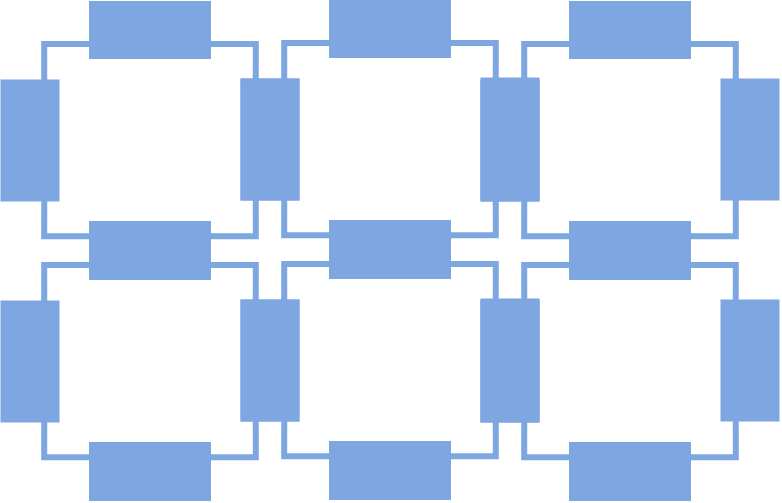 <mxfile version="21.4.0" type="device">
  <diagram name="Page-1" id="oL0eZGH5eensEGQ6-rVe">
    <mxGraphModel dx="980" dy="566" grid="1" gridSize="10" guides="1" tooltips="1" connect="1" arrows="1" fold="1" page="1" pageScale="1" pageWidth="827" pageHeight="1169" math="0" shadow="0">
      <root>
        <mxCell id="0" />
        <mxCell id="1" parent="0" />
        <mxCell id="VjrMN6myHZ9YJszXmR57-190" style="edgeStyle=orthogonalEdgeStyle;shape=connector;rounded=0;orthogonalLoop=1;jettySize=auto;html=1;exitX=0;exitY=0.75;exitDx=0;exitDy=0;entryX=0;entryY=0.25;entryDx=0;entryDy=0;labelBackgroundColor=default;strokeColor=#7EA6E0;strokeWidth=3;fontFamily=Helvetica;fontSize=11;fontColor=default;endArrow=none;endFill=0;" edge="1" parent="1" source="VjrMN6myHZ9YJszXmR57-185" target="VjrMN6myHZ9YJszXmR57-188">
          <mxGeometry relative="1" as="geometry" />
        </mxCell>
        <mxCell id="VjrMN6myHZ9YJszXmR57-191" style="edgeStyle=orthogonalEdgeStyle;shape=connector;rounded=0;orthogonalLoop=1;jettySize=auto;html=1;exitX=1;exitY=0.75;exitDx=0;exitDy=0;entryX=0;entryY=0.75;entryDx=0;entryDy=0;labelBackgroundColor=default;strokeColor=#7EA6E0;strokeWidth=3;fontFamily=Helvetica;fontSize=11;fontColor=default;endArrow=none;endFill=0;" edge="1" parent="1" source="VjrMN6myHZ9YJszXmR57-185" target="VjrMN6myHZ9YJszXmR57-189">
          <mxGeometry relative="1" as="geometry" />
        </mxCell>
        <mxCell id="VjrMN6myHZ9YJszXmR57-185" value="" style="rounded=0;whiteSpace=wrap;html=1;fillColor=#7EA6E0;strokeColor=#7EA6E0;movable=1;resizable=1;rotatable=1;deletable=1;editable=1;locked=0;connectable=1;rotation=0;" vertex="1" parent="1">
          <mxGeometry x="210" y="530" width="60" height="28" as="geometry" />
        </mxCell>
        <mxCell id="VjrMN6myHZ9YJszXmR57-193" style="edgeStyle=orthogonalEdgeStyle;shape=connector;rounded=0;orthogonalLoop=1;jettySize=auto;html=1;exitX=0;exitY=0.25;exitDx=0;exitDy=0;entryX=1;entryY=0.25;entryDx=0;entryDy=0;labelBackgroundColor=default;strokeColor=#7EA6E0;strokeWidth=3;fontFamily=Helvetica;fontSize=11;fontColor=default;endArrow=none;endFill=0;" edge="1" parent="1" source="VjrMN6myHZ9YJszXmR57-187" target="VjrMN6myHZ9YJszXmR57-188">
          <mxGeometry relative="1" as="geometry" />
        </mxCell>
        <mxCell id="VjrMN6myHZ9YJszXmR57-195" style="edgeStyle=orthogonalEdgeStyle;shape=connector;rounded=0;orthogonalLoop=1;jettySize=auto;html=1;exitX=1;exitY=0.25;exitDx=0;exitDy=0;entryX=1;entryY=0.75;entryDx=0;entryDy=0;labelBackgroundColor=default;strokeColor=#7EA6E0;strokeWidth=3;fontFamily=Helvetica;fontSize=11;fontColor=default;endArrow=none;endFill=0;" edge="1" parent="1" source="VjrMN6myHZ9YJszXmR57-187" target="VjrMN6myHZ9YJszXmR57-189">
          <mxGeometry relative="1" as="geometry" />
        </mxCell>
        <mxCell id="VjrMN6myHZ9YJszXmR57-187" value="" style="rounded=0;whiteSpace=wrap;html=1;fillColor=#7EA6E0;strokeColor=#7EA6E0;movable=1;resizable=1;rotatable=1;deletable=1;editable=1;locked=0;connectable=1;rotation=0;" vertex="1" parent="1">
          <mxGeometry x="210" y="640" width="60" height="28.5" as="geometry" />
        </mxCell>
        <mxCell id="VjrMN6myHZ9YJszXmR57-188" value="" style="rounded=0;whiteSpace=wrap;html=1;fillColor=#7EA6E0;strokeColor=#7EA6E0;movable=1;resizable=1;rotatable=1;deletable=1;editable=1;locked=0;connectable=1;rotation=90;" vertex="1" parent="1">
          <mxGeometry x="150" y="585" width="60" height="28.5" as="geometry" />
        </mxCell>
        <mxCell id="VjrMN6myHZ9YJszXmR57-189" value="" style="rounded=0;whiteSpace=wrap;html=1;fillColor=#7EA6E0;strokeColor=#7EA6E0;movable=1;resizable=1;rotatable=1;deletable=1;editable=1;locked=0;connectable=1;rotation=90;" vertex="1" parent="1">
          <mxGeometry x="270" y="584.5" width="60" height="28.5" as="geometry" />
        </mxCell>
        <mxCell id="VjrMN6myHZ9YJszXmR57-196" style="edgeStyle=orthogonalEdgeStyle;shape=connector;rounded=0;orthogonalLoop=1;jettySize=auto;html=1;exitX=0;exitY=0.75;exitDx=0;exitDy=0;entryX=0;entryY=0.25;entryDx=0;entryDy=0;labelBackgroundColor=default;strokeColor=#7EA6E0;strokeWidth=3;fontFamily=Helvetica;fontSize=11;fontColor=default;endArrow=none;endFill=0;" edge="1" parent="1" source="VjrMN6myHZ9YJszXmR57-198" target="VjrMN6myHZ9YJszXmR57-202">
          <mxGeometry relative="1" as="geometry" />
        </mxCell>
        <mxCell id="VjrMN6myHZ9YJszXmR57-197" style="edgeStyle=orthogonalEdgeStyle;shape=connector;rounded=0;orthogonalLoop=1;jettySize=auto;html=1;exitX=1;exitY=0.75;exitDx=0;exitDy=0;entryX=0;entryY=0.75;entryDx=0;entryDy=0;labelBackgroundColor=default;strokeColor=#7EA6E0;strokeWidth=3;fontFamily=Helvetica;fontSize=11;fontColor=default;endArrow=none;endFill=0;" edge="1" parent="1" source="VjrMN6myHZ9YJszXmR57-198" target="VjrMN6myHZ9YJszXmR57-203">
          <mxGeometry relative="1" as="geometry" />
        </mxCell>
        <mxCell id="VjrMN6myHZ9YJszXmR57-198" value="" style="rounded=0;whiteSpace=wrap;html=1;fillColor=#7EA6E0;strokeColor=#7EA6E0;movable=1;resizable=1;rotatable=1;deletable=1;editable=1;locked=0;connectable=1;rotation=0;" vertex="1" parent="1">
          <mxGeometry x="330" y="529.5" width="60" height="28" as="geometry" />
        </mxCell>
        <mxCell id="VjrMN6myHZ9YJszXmR57-199" style="edgeStyle=orthogonalEdgeStyle;shape=connector;rounded=0;orthogonalLoop=1;jettySize=auto;html=1;exitX=0;exitY=0.25;exitDx=0;exitDy=0;entryX=1;entryY=0.25;entryDx=0;entryDy=0;labelBackgroundColor=default;strokeColor=#7EA6E0;strokeWidth=3;fontFamily=Helvetica;fontSize=11;fontColor=default;endArrow=none;endFill=0;" edge="1" parent="1" source="VjrMN6myHZ9YJszXmR57-201" target="VjrMN6myHZ9YJszXmR57-202">
          <mxGeometry relative="1" as="geometry" />
        </mxCell>
        <mxCell id="VjrMN6myHZ9YJszXmR57-200" style="edgeStyle=orthogonalEdgeStyle;shape=connector;rounded=0;orthogonalLoop=1;jettySize=auto;html=1;exitX=1;exitY=0.25;exitDx=0;exitDy=0;entryX=1;entryY=0.75;entryDx=0;entryDy=0;labelBackgroundColor=default;strokeColor=#7EA6E0;strokeWidth=3;fontFamily=Helvetica;fontSize=11;fontColor=default;endArrow=none;endFill=0;" edge="1" parent="1" source="VjrMN6myHZ9YJszXmR57-201" target="VjrMN6myHZ9YJszXmR57-203">
          <mxGeometry relative="1" as="geometry" />
        </mxCell>
        <mxCell id="VjrMN6myHZ9YJszXmR57-201" value="" style="rounded=0;whiteSpace=wrap;html=1;fillColor=#7EA6E0;strokeColor=#7EA6E0;movable=1;resizable=1;rotatable=1;deletable=1;editable=1;locked=0;connectable=1;rotation=0;" vertex="1" parent="1">
          <mxGeometry x="330" y="639.5" width="60" height="28.5" as="geometry" />
        </mxCell>
        <mxCell id="VjrMN6myHZ9YJszXmR57-202" value="" style="rounded=0;whiteSpace=wrap;html=1;fillColor=#7EA6E0;strokeColor=#7EA6E0;movable=1;resizable=1;rotatable=1;deletable=1;editable=1;locked=0;connectable=1;rotation=90;" vertex="1" parent="1">
          <mxGeometry x="270" y="584.5" width="60" height="28.5" as="geometry" />
        </mxCell>
        <mxCell id="VjrMN6myHZ9YJszXmR57-203" value="" style="rounded=0;whiteSpace=wrap;html=1;fillColor=#7EA6E0;strokeColor=#7EA6E0;movable=1;resizable=1;rotatable=1;deletable=1;editable=1;locked=0;connectable=1;rotation=90;" vertex="1" parent="1">
          <mxGeometry x="390" y="584" width="60" height="28.5" as="geometry" />
        </mxCell>
        <mxCell id="VjrMN6myHZ9YJszXmR57-212" style="edgeStyle=orthogonalEdgeStyle;shape=connector;rounded=0;orthogonalLoop=1;jettySize=auto;html=1;exitX=0;exitY=0.75;exitDx=0;exitDy=0;entryX=0;entryY=0.25;entryDx=0;entryDy=0;labelBackgroundColor=default;strokeColor=#7EA6E0;strokeWidth=3;fontFamily=Helvetica;fontSize=11;fontColor=default;endArrow=none;endFill=0;" edge="1" parent="1" source="VjrMN6myHZ9YJszXmR57-214" target="VjrMN6myHZ9YJszXmR57-218">
          <mxGeometry relative="1" as="geometry" />
        </mxCell>
        <mxCell id="VjrMN6myHZ9YJszXmR57-213" style="edgeStyle=orthogonalEdgeStyle;shape=connector;rounded=0;orthogonalLoop=1;jettySize=auto;html=1;exitX=1;exitY=0.75;exitDx=0;exitDy=0;entryX=0;entryY=0.75;entryDx=0;entryDy=0;labelBackgroundColor=default;strokeColor=#7EA6E0;strokeWidth=3;fontFamily=Helvetica;fontSize=11;fontColor=default;endArrow=none;endFill=0;" edge="1" parent="1" source="VjrMN6myHZ9YJszXmR57-214" target="VjrMN6myHZ9YJszXmR57-219">
          <mxGeometry relative="1" as="geometry" />
        </mxCell>
        <mxCell id="VjrMN6myHZ9YJszXmR57-214" value="" style="rounded=0;whiteSpace=wrap;html=1;fillColor=#7EA6E0;strokeColor=#7EA6E0;movable=1;resizable=1;rotatable=1;deletable=1;editable=1;locked=0;connectable=1;rotation=0;" vertex="1" parent="1">
          <mxGeometry x="210" y="640.5" width="60" height="28" as="geometry" />
        </mxCell>
        <mxCell id="VjrMN6myHZ9YJszXmR57-215" style="edgeStyle=orthogonalEdgeStyle;shape=connector;rounded=0;orthogonalLoop=1;jettySize=auto;html=1;exitX=0;exitY=0.25;exitDx=0;exitDy=0;entryX=1;entryY=0.25;entryDx=0;entryDy=0;labelBackgroundColor=default;strokeColor=#7EA6E0;strokeWidth=3;fontFamily=Helvetica;fontSize=11;fontColor=default;endArrow=none;endFill=0;" edge="1" parent="1" source="VjrMN6myHZ9YJszXmR57-217" target="VjrMN6myHZ9YJszXmR57-218">
          <mxGeometry relative="1" as="geometry" />
        </mxCell>
        <mxCell id="VjrMN6myHZ9YJszXmR57-216" style="edgeStyle=orthogonalEdgeStyle;shape=connector;rounded=0;orthogonalLoop=1;jettySize=auto;html=1;exitX=1;exitY=0.25;exitDx=0;exitDy=0;entryX=1;entryY=0.75;entryDx=0;entryDy=0;labelBackgroundColor=default;strokeColor=#7EA6E0;strokeWidth=3;fontFamily=Helvetica;fontSize=11;fontColor=default;endArrow=none;endFill=0;" edge="1" parent="1" source="VjrMN6myHZ9YJszXmR57-217" target="VjrMN6myHZ9YJszXmR57-219">
          <mxGeometry relative="1" as="geometry" />
        </mxCell>
        <mxCell id="VjrMN6myHZ9YJszXmR57-217" value="" style="rounded=0;whiteSpace=wrap;html=1;fillColor=#7EA6E0;strokeColor=#7EA6E0;movable=1;resizable=1;rotatable=1;deletable=1;editable=1;locked=0;connectable=1;rotation=0;" vertex="1" parent="1">
          <mxGeometry x="210" y="750.5" width="60" height="28.5" as="geometry" />
        </mxCell>
        <mxCell id="VjrMN6myHZ9YJszXmR57-218" value="" style="rounded=0;whiteSpace=wrap;html=1;fillColor=#7EA6E0;strokeColor=#7EA6E0;movable=1;resizable=1;rotatable=1;deletable=1;editable=1;locked=0;connectable=1;rotation=90;" vertex="1" parent="1">
          <mxGeometry x="150" y="695.5" width="60" height="28.5" as="geometry" />
        </mxCell>
        <mxCell id="VjrMN6myHZ9YJszXmR57-219" value="" style="rounded=0;whiteSpace=wrap;html=1;fillColor=#7EA6E0;strokeColor=#7EA6E0;movable=1;resizable=1;rotatable=1;deletable=1;editable=1;locked=0;connectable=1;rotation=90;" vertex="1" parent="1">
          <mxGeometry x="270" y="695" width="60" height="28.5" as="geometry" />
        </mxCell>
        <mxCell id="VjrMN6myHZ9YJszXmR57-220" style="edgeStyle=orthogonalEdgeStyle;shape=connector;rounded=0;orthogonalLoop=1;jettySize=auto;html=1;exitX=0;exitY=0.75;exitDx=0;exitDy=0;entryX=0;entryY=0.25;entryDx=0;entryDy=0;labelBackgroundColor=default;strokeColor=#7EA6E0;strokeWidth=3;fontFamily=Helvetica;fontSize=11;fontColor=default;endArrow=none;endFill=0;" edge="1" parent="1" source="VjrMN6myHZ9YJszXmR57-222" target="VjrMN6myHZ9YJszXmR57-226">
          <mxGeometry relative="1" as="geometry" />
        </mxCell>
        <mxCell id="VjrMN6myHZ9YJszXmR57-221" style="edgeStyle=orthogonalEdgeStyle;shape=connector;rounded=0;orthogonalLoop=1;jettySize=auto;html=1;exitX=1;exitY=0.75;exitDx=0;exitDy=0;entryX=0;entryY=0.75;entryDx=0;entryDy=0;labelBackgroundColor=default;strokeColor=#7EA6E0;strokeWidth=3;fontFamily=Helvetica;fontSize=11;fontColor=default;endArrow=none;endFill=0;" edge="1" parent="1" source="VjrMN6myHZ9YJszXmR57-222" target="VjrMN6myHZ9YJszXmR57-227">
          <mxGeometry relative="1" as="geometry" />
        </mxCell>
        <mxCell id="VjrMN6myHZ9YJszXmR57-222" value="" style="rounded=0;whiteSpace=wrap;html=1;fillColor=#7EA6E0;strokeColor=#7EA6E0;movable=1;resizable=1;rotatable=1;deletable=1;editable=1;locked=0;connectable=1;rotation=0;" vertex="1" parent="1">
          <mxGeometry x="330" y="640" width="60" height="28" as="geometry" />
        </mxCell>
        <mxCell id="VjrMN6myHZ9YJszXmR57-223" style="edgeStyle=orthogonalEdgeStyle;shape=connector;rounded=0;orthogonalLoop=1;jettySize=auto;html=1;exitX=0;exitY=0.25;exitDx=0;exitDy=0;entryX=1;entryY=0.25;entryDx=0;entryDy=0;labelBackgroundColor=default;strokeColor=#7EA6E0;strokeWidth=3;fontFamily=Helvetica;fontSize=11;fontColor=default;endArrow=none;endFill=0;" edge="1" parent="1" source="VjrMN6myHZ9YJszXmR57-225" target="VjrMN6myHZ9YJszXmR57-226">
          <mxGeometry relative="1" as="geometry" />
        </mxCell>
        <mxCell id="VjrMN6myHZ9YJszXmR57-224" style="edgeStyle=orthogonalEdgeStyle;shape=connector;rounded=0;orthogonalLoop=1;jettySize=auto;html=1;exitX=1;exitY=0.25;exitDx=0;exitDy=0;entryX=1;entryY=0.75;entryDx=0;entryDy=0;labelBackgroundColor=default;strokeColor=#7EA6E0;strokeWidth=3;fontFamily=Helvetica;fontSize=11;fontColor=default;endArrow=none;endFill=0;" edge="1" parent="1" source="VjrMN6myHZ9YJszXmR57-225" target="VjrMN6myHZ9YJszXmR57-227">
          <mxGeometry relative="1" as="geometry" />
        </mxCell>
        <mxCell id="VjrMN6myHZ9YJszXmR57-225" value="" style="rounded=0;whiteSpace=wrap;html=1;fillColor=#7EA6E0;strokeColor=#7EA6E0;movable=1;resizable=1;rotatable=1;deletable=1;editable=1;locked=0;connectable=1;rotation=0;" vertex="1" parent="1">
          <mxGeometry x="330" y="750" width="60" height="28.5" as="geometry" />
        </mxCell>
        <mxCell id="VjrMN6myHZ9YJszXmR57-226" value="" style="rounded=0;whiteSpace=wrap;html=1;fillColor=#7EA6E0;strokeColor=#7EA6E0;movable=1;resizable=1;rotatable=1;deletable=1;editable=1;locked=0;connectable=1;rotation=90;" vertex="1" parent="1">
          <mxGeometry x="270" y="695" width="60" height="28.5" as="geometry" />
        </mxCell>
        <mxCell id="VjrMN6myHZ9YJszXmR57-227" value="" style="rounded=0;whiteSpace=wrap;html=1;fillColor=#7EA6E0;strokeColor=#7EA6E0;movable=1;resizable=1;rotatable=1;deletable=1;editable=1;locked=0;connectable=1;rotation=90;" vertex="1" parent="1">
          <mxGeometry x="390" y="694.5" width="60" height="28.5" as="geometry" />
        </mxCell>
        <mxCell id="VjrMN6myHZ9YJszXmR57-242" value="" style="rounded=0;whiteSpace=wrap;html=1;fillColor=#7EA6E0;strokeColor=#7EA6E0;movable=1;resizable=1;rotatable=1;deletable=1;editable=1;locked=0;connectable=1;rotation=90;" vertex="1" parent="1">
          <mxGeometry x="390" y="585" width="60" height="28.5" as="geometry" />
        </mxCell>
        <mxCell id="VjrMN6myHZ9YJszXmR57-243" style="edgeStyle=orthogonalEdgeStyle;shape=connector;rounded=0;orthogonalLoop=1;jettySize=auto;html=1;exitX=0;exitY=0.75;exitDx=0;exitDy=0;entryX=0;entryY=0.25;entryDx=0;entryDy=0;labelBackgroundColor=default;strokeColor=#7EA6E0;strokeWidth=3;fontFamily=Helvetica;fontSize=11;fontColor=default;endArrow=none;endFill=0;" edge="1" parent="1" source="VjrMN6myHZ9YJszXmR57-245" target="VjrMN6myHZ9YJszXmR57-249">
          <mxGeometry relative="1" as="geometry" />
        </mxCell>
        <mxCell id="VjrMN6myHZ9YJszXmR57-244" style="edgeStyle=orthogonalEdgeStyle;shape=connector;rounded=0;orthogonalLoop=1;jettySize=auto;html=1;exitX=1;exitY=0.75;exitDx=0;exitDy=0;entryX=0;entryY=0.75;entryDx=0;entryDy=0;labelBackgroundColor=default;strokeColor=#7EA6E0;strokeWidth=3;fontFamily=Helvetica;fontSize=11;fontColor=default;endArrow=none;endFill=0;" edge="1" parent="1" source="VjrMN6myHZ9YJszXmR57-245" target="VjrMN6myHZ9YJszXmR57-250">
          <mxGeometry relative="1" as="geometry" />
        </mxCell>
        <mxCell id="VjrMN6myHZ9YJszXmR57-245" value="" style="rounded=0;whiteSpace=wrap;html=1;fillColor=#7EA6E0;strokeColor=#7EA6E0;movable=1;resizable=1;rotatable=1;deletable=1;editable=1;locked=0;connectable=1;rotation=0;" vertex="1" parent="1">
          <mxGeometry x="450" y="530" width="60" height="28" as="geometry" />
        </mxCell>
        <mxCell id="VjrMN6myHZ9YJszXmR57-246" style="edgeStyle=orthogonalEdgeStyle;shape=connector;rounded=0;orthogonalLoop=1;jettySize=auto;html=1;exitX=0;exitY=0.25;exitDx=0;exitDy=0;entryX=1;entryY=0.25;entryDx=0;entryDy=0;labelBackgroundColor=default;strokeColor=#7EA6E0;strokeWidth=3;fontFamily=Helvetica;fontSize=11;fontColor=default;endArrow=none;endFill=0;" edge="1" parent="1" source="VjrMN6myHZ9YJszXmR57-248" target="VjrMN6myHZ9YJszXmR57-249">
          <mxGeometry relative="1" as="geometry" />
        </mxCell>
        <mxCell id="VjrMN6myHZ9YJszXmR57-247" style="edgeStyle=orthogonalEdgeStyle;shape=connector;rounded=0;orthogonalLoop=1;jettySize=auto;html=1;exitX=1;exitY=0.25;exitDx=0;exitDy=0;entryX=1;entryY=0.75;entryDx=0;entryDy=0;labelBackgroundColor=default;strokeColor=#7EA6E0;strokeWidth=3;fontFamily=Helvetica;fontSize=11;fontColor=default;endArrow=none;endFill=0;" edge="1" parent="1" source="VjrMN6myHZ9YJszXmR57-248" target="VjrMN6myHZ9YJszXmR57-250">
          <mxGeometry relative="1" as="geometry" />
        </mxCell>
        <mxCell id="VjrMN6myHZ9YJszXmR57-248" value="" style="rounded=0;whiteSpace=wrap;html=1;fillColor=#7EA6E0;strokeColor=#7EA6E0;movable=1;resizable=1;rotatable=1;deletable=1;editable=1;locked=0;connectable=1;rotation=0;" vertex="1" parent="1">
          <mxGeometry x="450" y="640" width="60" height="28.5" as="geometry" />
        </mxCell>
        <mxCell id="VjrMN6myHZ9YJszXmR57-249" value="" style="rounded=0;whiteSpace=wrap;html=1;fillColor=#7EA6E0;strokeColor=#7EA6E0;movable=1;resizable=1;rotatable=1;deletable=1;editable=1;locked=0;connectable=1;rotation=90;" vertex="1" parent="1">
          <mxGeometry x="390" y="585" width="60" height="28.5" as="geometry" />
        </mxCell>
        <mxCell id="VjrMN6myHZ9YJszXmR57-250" value="" style="rounded=0;whiteSpace=wrap;html=1;fillColor=#7EA6E0;strokeColor=#7EA6E0;movable=1;resizable=1;rotatable=1;deletable=1;editable=1;locked=0;connectable=1;rotation=90;" vertex="1" parent="1">
          <mxGeometry x="510" y="584.5" width="60" height="28.5" as="geometry" />
        </mxCell>
        <mxCell id="VjrMN6myHZ9YJszXmR57-251" value="" style="rounded=0;whiteSpace=wrap;html=1;fillColor=#7EA6E0;strokeColor=#7EA6E0;movable=1;resizable=1;rotatable=1;deletable=1;editable=1;locked=0;connectable=1;rotation=90;" vertex="1" parent="1">
          <mxGeometry x="390" y="695.5" width="60" height="28.5" as="geometry" />
        </mxCell>
        <mxCell id="VjrMN6myHZ9YJszXmR57-252" style="edgeStyle=orthogonalEdgeStyle;shape=connector;rounded=0;orthogonalLoop=1;jettySize=auto;html=1;exitX=0;exitY=0.75;exitDx=0;exitDy=0;entryX=0;entryY=0.25;entryDx=0;entryDy=0;labelBackgroundColor=default;strokeColor=#7EA6E0;strokeWidth=3;fontFamily=Helvetica;fontSize=11;fontColor=default;endArrow=none;endFill=0;" edge="1" parent="1" source="VjrMN6myHZ9YJszXmR57-254" target="VjrMN6myHZ9YJszXmR57-258">
          <mxGeometry relative="1" as="geometry" />
        </mxCell>
        <mxCell id="VjrMN6myHZ9YJszXmR57-253" style="edgeStyle=orthogonalEdgeStyle;shape=connector;rounded=0;orthogonalLoop=1;jettySize=auto;html=1;exitX=1;exitY=0.75;exitDx=0;exitDy=0;entryX=0;entryY=0.75;entryDx=0;entryDy=0;labelBackgroundColor=default;strokeColor=#7EA6E0;strokeWidth=3;fontFamily=Helvetica;fontSize=11;fontColor=default;endArrow=none;endFill=0;" edge="1" parent="1" source="VjrMN6myHZ9YJszXmR57-254" target="VjrMN6myHZ9YJszXmR57-259">
          <mxGeometry relative="1" as="geometry" />
        </mxCell>
        <mxCell id="VjrMN6myHZ9YJszXmR57-254" value="" style="rounded=0;whiteSpace=wrap;html=1;fillColor=#7EA6E0;strokeColor=#7EA6E0;movable=1;resizable=1;rotatable=1;deletable=1;editable=1;locked=0;connectable=1;rotation=0;" vertex="1" parent="1">
          <mxGeometry x="450" y="640.5" width="60" height="28" as="geometry" />
        </mxCell>
        <mxCell id="VjrMN6myHZ9YJszXmR57-255" style="edgeStyle=orthogonalEdgeStyle;shape=connector;rounded=0;orthogonalLoop=1;jettySize=auto;html=1;exitX=0;exitY=0.25;exitDx=0;exitDy=0;entryX=1;entryY=0.25;entryDx=0;entryDy=0;labelBackgroundColor=default;strokeColor=#7EA6E0;strokeWidth=3;fontFamily=Helvetica;fontSize=11;fontColor=default;endArrow=none;endFill=0;" edge="1" parent="1" source="VjrMN6myHZ9YJszXmR57-257" target="VjrMN6myHZ9YJszXmR57-258">
          <mxGeometry relative="1" as="geometry" />
        </mxCell>
        <mxCell id="VjrMN6myHZ9YJszXmR57-256" style="edgeStyle=orthogonalEdgeStyle;shape=connector;rounded=0;orthogonalLoop=1;jettySize=auto;html=1;exitX=1;exitY=0.25;exitDx=0;exitDy=0;entryX=1;entryY=0.75;entryDx=0;entryDy=0;labelBackgroundColor=default;strokeColor=#7EA6E0;strokeWidth=3;fontFamily=Helvetica;fontSize=11;fontColor=default;endArrow=none;endFill=0;" edge="1" parent="1" source="VjrMN6myHZ9YJszXmR57-257" target="VjrMN6myHZ9YJszXmR57-259">
          <mxGeometry relative="1" as="geometry" />
        </mxCell>
        <mxCell id="VjrMN6myHZ9YJszXmR57-257" value="" style="rounded=0;whiteSpace=wrap;html=1;fillColor=#7EA6E0;strokeColor=#7EA6E0;movable=1;resizable=1;rotatable=1;deletable=1;editable=1;locked=0;connectable=1;rotation=0;" vertex="1" parent="1">
          <mxGeometry x="450" y="750.5" width="60" height="28.5" as="geometry" />
        </mxCell>
        <mxCell id="VjrMN6myHZ9YJszXmR57-258" value="" style="rounded=0;whiteSpace=wrap;html=1;fillColor=#7EA6E0;strokeColor=#7EA6E0;movable=1;resizable=1;rotatable=1;deletable=1;editable=1;locked=0;connectable=1;rotation=90;" vertex="1" parent="1">
          <mxGeometry x="390" y="695.5" width="60" height="28.5" as="geometry" />
        </mxCell>
        <mxCell id="VjrMN6myHZ9YJszXmR57-259" value="" style="rounded=0;whiteSpace=wrap;html=1;fillColor=#7EA6E0;strokeColor=#7EA6E0;movable=1;resizable=1;rotatable=1;deletable=1;editable=1;locked=0;connectable=1;rotation=90;" vertex="1" parent="1">
          <mxGeometry x="510" y="695" width="60" height="28.5" as="geometry" />
        </mxCell>
      </root>
    </mxGraphModel>
  </diagram>
</mxfile>
